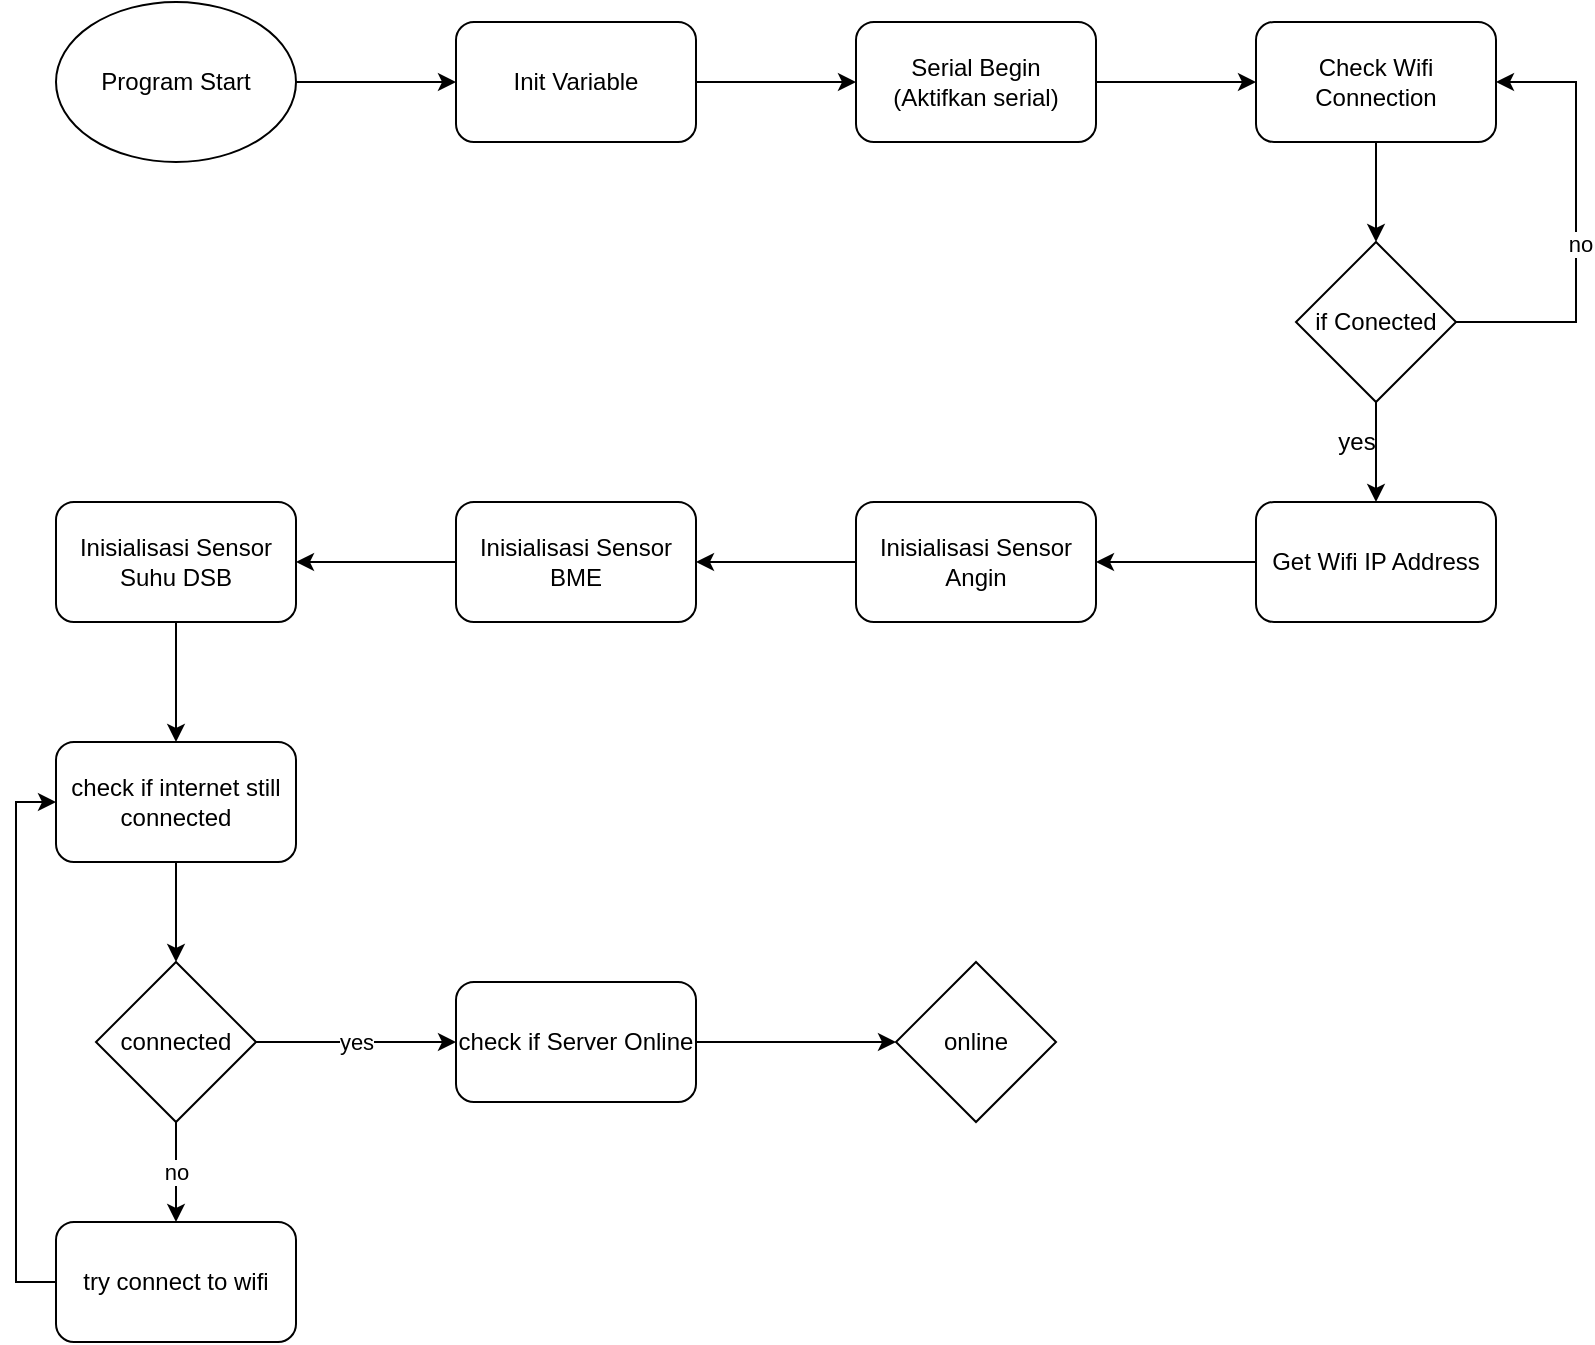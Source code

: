 <mxfile version="14.7.3" type="github">
  <diagram id="E0wOPlylbSdXTZ58FT_X" name="Page-1">
    <mxGraphModel dx="1422" dy="762" grid="1" gridSize="10" guides="1" tooltips="1" connect="1" arrows="1" fold="1" page="1" pageScale="1" pageWidth="850" pageHeight="1100" math="0" shadow="0">
      <root>
        <mxCell id="0" />
        <mxCell id="1" parent="0" />
        <mxCell id="rzChoFae1a69LHLvrDEW-9" style="edgeStyle=orthogonalEdgeStyle;rounded=0;orthogonalLoop=1;jettySize=auto;html=1;exitX=1;exitY=0.5;exitDx=0;exitDy=0;entryX=0;entryY=0.5;entryDx=0;entryDy=0;" edge="1" parent="1" source="rzChoFae1a69LHLvrDEW-1" target="rzChoFae1a69LHLvrDEW-2">
          <mxGeometry relative="1" as="geometry" />
        </mxCell>
        <mxCell id="rzChoFae1a69LHLvrDEW-1" value="Program Start" style="ellipse;whiteSpace=wrap;html=1;" vertex="1" parent="1">
          <mxGeometry x="40" y="40" width="120" height="80" as="geometry" />
        </mxCell>
        <mxCell id="rzChoFae1a69LHLvrDEW-10" style="edgeStyle=orthogonalEdgeStyle;rounded=0;orthogonalLoop=1;jettySize=auto;html=1;exitX=1;exitY=0.5;exitDx=0;exitDy=0;" edge="1" parent="1" source="rzChoFae1a69LHLvrDEW-2" target="rzChoFae1a69LHLvrDEW-3">
          <mxGeometry relative="1" as="geometry" />
        </mxCell>
        <mxCell id="rzChoFae1a69LHLvrDEW-2" value="Init Variable" style="rounded=1;whiteSpace=wrap;html=1;" vertex="1" parent="1">
          <mxGeometry x="240" y="50" width="120" height="60" as="geometry" />
        </mxCell>
        <mxCell id="rzChoFae1a69LHLvrDEW-11" style="edgeStyle=orthogonalEdgeStyle;rounded=0;orthogonalLoop=1;jettySize=auto;html=1;exitX=1;exitY=0.5;exitDx=0;exitDy=0;entryX=0;entryY=0.5;entryDx=0;entryDy=0;" edge="1" parent="1" source="rzChoFae1a69LHLvrDEW-3" target="rzChoFae1a69LHLvrDEW-4">
          <mxGeometry relative="1" as="geometry" />
        </mxCell>
        <mxCell id="rzChoFae1a69LHLvrDEW-3" value="Serial Begin&lt;br&gt;(Aktifkan serial)" style="rounded=1;whiteSpace=wrap;html=1;" vertex="1" parent="1">
          <mxGeometry x="440" y="50" width="120" height="60" as="geometry" />
        </mxCell>
        <mxCell id="rzChoFae1a69LHLvrDEW-20" style="edgeStyle=orthogonalEdgeStyle;rounded=0;orthogonalLoop=1;jettySize=auto;html=1;exitX=0.5;exitY=1;exitDx=0;exitDy=0;entryX=0.5;entryY=0;entryDx=0;entryDy=0;" edge="1" parent="1" source="rzChoFae1a69LHLvrDEW-4" target="rzChoFae1a69LHLvrDEW-18">
          <mxGeometry relative="1" as="geometry" />
        </mxCell>
        <mxCell id="rzChoFae1a69LHLvrDEW-4" value="Check Wifi Connection" style="rounded=1;whiteSpace=wrap;html=1;" vertex="1" parent="1">
          <mxGeometry x="640" y="50" width="120" height="60" as="geometry" />
        </mxCell>
        <mxCell id="rzChoFae1a69LHLvrDEW-13" style="edgeStyle=orthogonalEdgeStyle;rounded=0;orthogonalLoop=1;jettySize=auto;html=1;exitX=0;exitY=0.5;exitDx=0;exitDy=0;entryX=1;entryY=0.5;entryDx=0;entryDy=0;" edge="1" parent="1" source="rzChoFae1a69LHLvrDEW-5" target="rzChoFae1a69LHLvrDEW-6">
          <mxGeometry relative="1" as="geometry" />
        </mxCell>
        <mxCell id="rzChoFae1a69LHLvrDEW-5" value="Get Wifi IP Address" style="rounded=1;whiteSpace=wrap;html=1;" vertex="1" parent="1">
          <mxGeometry x="640" y="290" width="120" height="60" as="geometry" />
        </mxCell>
        <mxCell id="rzChoFae1a69LHLvrDEW-15" style="edgeStyle=orthogonalEdgeStyle;rounded=0;orthogonalLoop=1;jettySize=auto;html=1;exitX=0;exitY=0.5;exitDx=0;exitDy=0;" edge="1" parent="1" source="rzChoFae1a69LHLvrDEW-6" target="rzChoFae1a69LHLvrDEW-7">
          <mxGeometry relative="1" as="geometry" />
        </mxCell>
        <mxCell id="rzChoFae1a69LHLvrDEW-6" value="Inisialisasi Sensor Angin" style="rounded=1;whiteSpace=wrap;html=1;" vertex="1" parent="1">
          <mxGeometry x="440" y="290" width="120" height="60" as="geometry" />
        </mxCell>
        <mxCell id="rzChoFae1a69LHLvrDEW-16" style="edgeStyle=orthogonalEdgeStyle;rounded=0;orthogonalLoop=1;jettySize=auto;html=1;exitX=0;exitY=0.5;exitDx=0;exitDy=0;" edge="1" parent="1" source="rzChoFae1a69LHLvrDEW-7" target="rzChoFae1a69LHLvrDEW-8">
          <mxGeometry relative="1" as="geometry" />
        </mxCell>
        <mxCell id="rzChoFae1a69LHLvrDEW-7" value="Inisialisasi Sensor BME" style="rounded=1;whiteSpace=wrap;html=1;" vertex="1" parent="1">
          <mxGeometry x="240" y="290" width="120" height="60" as="geometry" />
        </mxCell>
        <mxCell id="rzChoFae1a69LHLvrDEW-27" style="edgeStyle=orthogonalEdgeStyle;rounded=0;orthogonalLoop=1;jettySize=auto;html=1;exitX=0.5;exitY=1;exitDx=0;exitDy=0;entryX=0.5;entryY=0;entryDx=0;entryDy=0;" edge="1" parent="1" source="rzChoFae1a69LHLvrDEW-8" target="rzChoFae1a69LHLvrDEW-26">
          <mxGeometry relative="1" as="geometry" />
        </mxCell>
        <mxCell id="rzChoFae1a69LHLvrDEW-8" value="Inisialisasi Sensor Suhu DSB" style="rounded=1;whiteSpace=wrap;html=1;" vertex="1" parent="1">
          <mxGeometry x="40" y="290" width="120" height="60" as="geometry" />
        </mxCell>
        <mxCell id="rzChoFae1a69LHLvrDEW-21" style="edgeStyle=orthogonalEdgeStyle;rounded=0;orthogonalLoop=1;jettySize=auto;html=1;exitX=1;exitY=0.5;exitDx=0;exitDy=0;entryX=1;entryY=0.5;entryDx=0;entryDy=0;" edge="1" parent="1" source="rzChoFae1a69LHLvrDEW-18" target="rzChoFae1a69LHLvrDEW-4">
          <mxGeometry relative="1" as="geometry">
            <Array as="points">
              <mxPoint x="800" y="200" />
              <mxPoint x="800" y="80" />
            </Array>
          </mxGeometry>
        </mxCell>
        <mxCell id="rzChoFae1a69LHLvrDEW-25" value="no" style="edgeLabel;html=1;align=center;verticalAlign=middle;resizable=0;points=[];" vertex="1" connectable="0" parent="rzChoFae1a69LHLvrDEW-21">
          <mxGeometry x="-0.1" y="-2" relative="1" as="geometry">
            <mxPoint as="offset" />
          </mxGeometry>
        </mxCell>
        <mxCell id="rzChoFae1a69LHLvrDEW-22" style="edgeStyle=orthogonalEdgeStyle;rounded=0;orthogonalLoop=1;jettySize=auto;html=1;exitX=0.5;exitY=1;exitDx=0;exitDy=0;entryX=0.5;entryY=0;entryDx=0;entryDy=0;" edge="1" parent="1" source="rzChoFae1a69LHLvrDEW-18" target="rzChoFae1a69LHLvrDEW-5">
          <mxGeometry relative="1" as="geometry" />
        </mxCell>
        <mxCell id="rzChoFae1a69LHLvrDEW-18" value="if Conected" style="rhombus;whiteSpace=wrap;html=1;" vertex="1" parent="1">
          <mxGeometry x="660" y="160" width="80" height="80" as="geometry" />
        </mxCell>
        <mxCell id="rzChoFae1a69LHLvrDEW-24" value="yes" style="text;html=1;align=center;verticalAlign=middle;resizable=0;points=[];autosize=1;strokeColor=none;" vertex="1" parent="1">
          <mxGeometry x="675" y="250" width="30" height="20" as="geometry" />
        </mxCell>
        <mxCell id="rzChoFae1a69LHLvrDEW-29" style="edgeStyle=orthogonalEdgeStyle;rounded=0;orthogonalLoop=1;jettySize=auto;html=1;exitX=0.5;exitY=1;exitDx=0;exitDy=0;entryX=0.5;entryY=0;entryDx=0;entryDy=0;" edge="1" parent="1" source="rzChoFae1a69LHLvrDEW-26" target="rzChoFae1a69LHLvrDEW-28">
          <mxGeometry relative="1" as="geometry" />
        </mxCell>
        <mxCell id="rzChoFae1a69LHLvrDEW-26" value="check if internet still connected" style="rounded=1;whiteSpace=wrap;html=1;" vertex="1" parent="1">
          <mxGeometry x="40" y="410" width="120" height="60" as="geometry" />
        </mxCell>
        <mxCell id="rzChoFae1a69LHLvrDEW-32" value="yes" style="edgeStyle=orthogonalEdgeStyle;rounded=0;orthogonalLoop=1;jettySize=auto;html=1;exitX=1;exitY=0.5;exitDx=0;exitDy=0;entryX=0;entryY=0.5;entryDx=0;entryDy=0;" edge="1" parent="1" source="rzChoFae1a69LHLvrDEW-28" target="rzChoFae1a69LHLvrDEW-31">
          <mxGeometry relative="1" as="geometry" />
        </mxCell>
        <mxCell id="rzChoFae1a69LHLvrDEW-40" value="no" style="edgeStyle=orthogonalEdgeStyle;rounded=0;orthogonalLoop=1;jettySize=auto;html=1;exitX=0.5;exitY=1;exitDx=0;exitDy=0;entryX=0.5;entryY=0;entryDx=0;entryDy=0;" edge="1" parent="1" source="rzChoFae1a69LHLvrDEW-28" target="rzChoFae1a69LHLvrDEW-39">
          <mxGeometry relative="1" as="geometry" />
        </mxCell>
        <mxCell id="rzChoFae1a69LHLvrDEW-28" value="connected" style="rhombus;whiteSpace=wrap;html=1;" vertex="1" parent="1">
          <mxGeometry x="60" y="520" width="80" height="80" as="geometry" />
        </mxCell>
        <mxCell id="rzChoFae1a69LHLvrDEW-34" style="edgeStyle=orthogonalEdgeStyle;rounded=0;orthogonalLoop=1;jettySize=auto;html=1;exitX=1;exitY=0.5;exitDx=0;exitDy=0;entryX=0;entryY=0.5;entryDx=0;entryDy=0;" edge="1" parent="1" source="rzChoFae1a69LHLvrDEW-31" target="rzChoFae1a69LHLvrDEW-33">
          <mxGeometry relative="1" as="geometry" />
        </mxCell>
        <mxCell id="rzChoFae1a69LHLvrDEW-31" value="check if Server Online" style="rounded=1;whiteSpace=wrap;html=1;" vertex="1" parent="1">
          <mxGeometry x="240" y="530" width="120" height="60" as="geometry" />
        </mxCell>
        <mxCell id="rzChoFae1a69LHLvrDEW-33" value="online" style="rhombus;whiteSpace=wrap;html=1;" vertex="1" parent="1">
          <mxGeometry x="460" y="520" width="80" height="80" as="geometry" />
        </mxCell>
        <mxCell id="rzChoFae1a69LHLvrDEW-41" style="edgeStyle=orthogonalEdgeStyle;rounded=0;orthogonalLoop=1;jettySize=auto;html=1;exitX=0;exitY=0.5;exitDx=0;exitDy=0;entryX=0;entryY=0.5;entryDx=0;entryDy=0;" edge="1" parent="1" source="rzChoFae1a69LHLvrDEW-39" target="rzChoFae1a69LHLvrDEW-26">
          <mxGeometry relative="1" as="geometry" />
        </mxCell>
        <mxCell id="rzChoFae1a69LHLvrDEW-39" value="try connect to wifi" style="rounded=1;whiteSpace=wrap;html=1;" vertex="1" parent="1">
          <mxGeometry x="40" y="650" width="120" height="60" as="geometry" />
        </mxCell>
      </root>
    </mxGraphModel>
  </diagram>
</mxfile>
